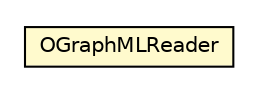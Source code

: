 #!/usr/local/bin/dot
#
# Class diagram 
# Generated by UMLGraph version R5_6-24-gf6e263 (http://www.umlgraph.org/)
#

digraph G {
	edge [fontname="Helvetica",fontsize=10,labelfontname="Helvetica",labelfontsize=10];
	node [fontname="Helvetica",fontsize=10,shape=plaintext];
	nodesep=0.25;
	ranksep=0.5;
	// com.orientechnologies.orient.graph.graphml.OGraphMLReader
	c1853143 [label=<<table title="com.orientechnologies.orient.graph.graphml.OGraphMLReader" border="0" cellborder="1" cellspacing="0" cellpadding="2" port="p" bgcolor="lemonChiffon" href="./OGraphMLReader.html">
		<tr><td><table border="0" cellspacing="0" cellpadding="1">
<tr><td align="center" balign="center"> OGraphMLReader </td></tr>
		</table></td></tr>
		</table>>, URL="./OGraphMLReader.html", fontname="Helvetica", fontcolor="black", fontsize=10.0];
}

